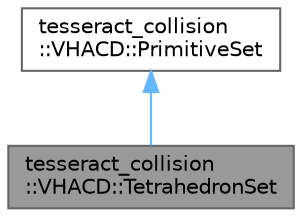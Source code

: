 digraph "tesseract_collision::VHACD::TetrahedronSet"
{
 // LATEX_PDF_SIZE
  bgcolor="transparent";
  edge [fontname=Helvetica,fontsize=10,labelfontname=Helvetica,labelfontsize=10];
  node [fontname=Helvetica,fontsize=10,shape=box,height=0.2,width=0.4];
  Node1 [label="tesseract_collision\l::VHACD::TetrahedronSet",height=0.2,width=0.4,color="gray40", fillcolor="grey60", style="filled", fontcolor="black",tooltip=" "];
  Node2 -> Node1 [dir="back",color="steelblue1",style="solid"];
  Node2 [label="tesseract_collision\l::VHACD::PrimitiveSet",height=0.2,width=0.4,color="gray40", fillcolor="white", style="filled",URL="$df/d6e/classtesseract__collision_1_1VHACD_1_1PrimitiveSet.html",tooltip=" "];
}
